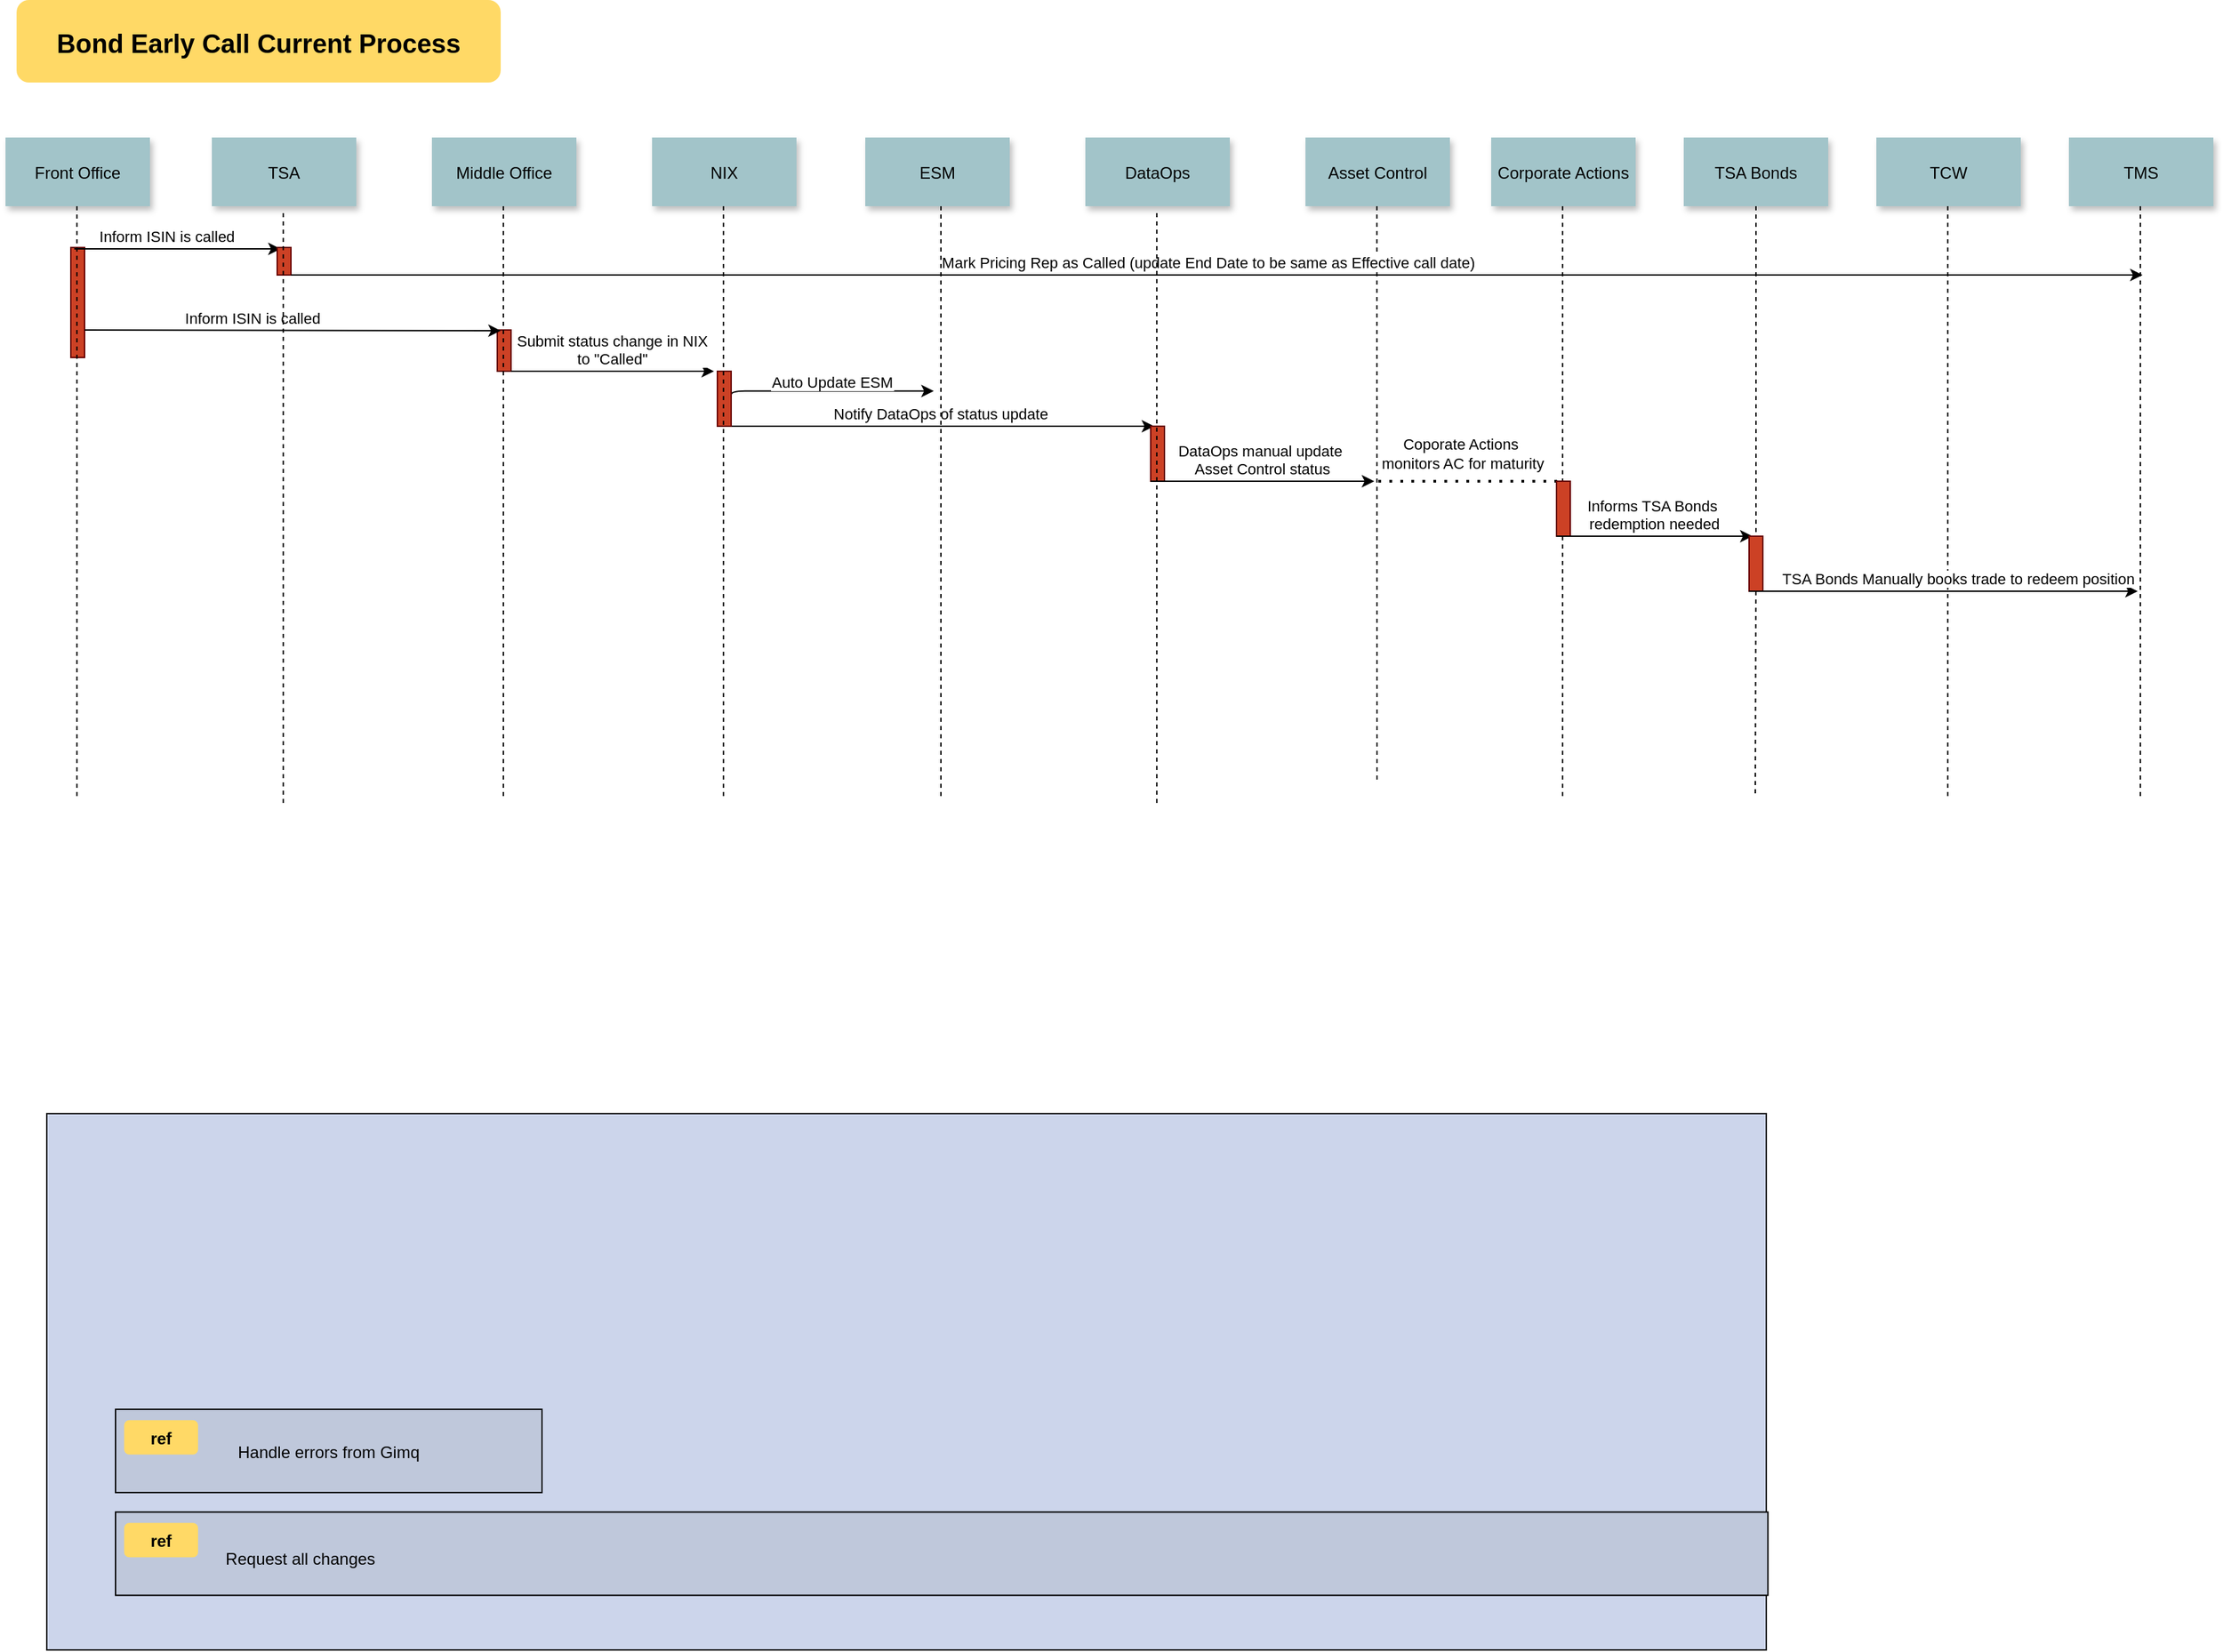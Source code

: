 <mxfile version="25.0.1">
  <diagram name="Page-1" id="9361dd3d-8414-5efd-6122-117bd74ce7a7">
    <mxGraphModel dx="1631" dy="1282" grid="1" gridSize="10" guides="1" tooltips="1" connect="1" arrows="1" fold="1" page="0" pageScale="1.5" pageWidth="826" pageHeight="1169" background="none" math="0" shadow="0">
      <root>
        <mxCell id="0" />
        <mxCell id="1" parent="0" />
        <mxCell id="20" value="" style="fillColor=#CCD5EB" parent="1" vertex="1">
          <mxGeometry x="130" y="770" width="1250" height="390" as="geometry" />
        </mxCell>
        <mxCell id="2" value="" style="fillColor=#CC4125;strokeColor=#660000" parent="1" vertex="1">
          <mxGeometry x="147.5" y="140" width="10" height="80" as="geometry" />
        </mxCell>
        <mxCell id="4" value="Front Office" style="shadow=1;fillColor=#A2C4C9;strokeColor=none" parent="1" vertex="1">
          <mxGeometry x="100" y="60" width="105" height="50" as="geometry" />
        </mxCell>
        <mxCell id="6" value="" style="fillColor=#CC4125;strokeColor=#660000" parent="1" vertex="1">
          <mxGeometry x="457.5" y="200" width="10" height="30" as="geometry" />
        </mxCell>
        <mxCell id="7" value="Middle Office" style="shadow=1;fillColor=#A2C4C9;strokeColor=none" parent="1" vertex="1">
          <mxGeometry x="410" y="60" width="105" height="50" as="geometry" />
        </mxCell>
        <mxCell id="9" value="Inform ISIN is called" style="edgeStyle=none;verticalLabelPosition=top;verticalAlign=bottom" parent="1" edge="1">
          <mxGeometry width="100" height="100" as="geometry">
            <mxPoint x="157.5" y="200" as="sourcePoint" />
            <mxPoint x="460" y="200.5" as="targetPoint" />
            <mxPoint x="-29" as="offset" />
          </mxGeometry>
        </mxCell>
        <mxCell id="15" value="NIX" style="shadow=1;fillColor=#A2C4C9;strokeColor=none" parent="1" vertex="1">
          <mxGeometry x="570.004" y="60.0" width="105" height="50" as="geometry" />
        </mxCell>
        <mxCell id="19" value="Submit status change in NIX&#xa;to &quot;Called&quot;" style="edgeStyle=elbowEdgeStyle;elbow=vertical;verticalLabelPosition=top;verticalAlign=bottom" parent="1" source="6" edge="1">
          <mxGeometry x="350" y="290" width="100" height="100" as="geometry">
            <mxPoint x="445" y="390" as="sourcePoint" />
            <mxPoint x="615" y="230" as="targetPoint" />
            <Array as="points">
              <mxPoint x="565" y="230" />
            </Array>
          </mxGeometry>
        </mxCell>
        <mxCell id="22" value="ESM" style="shadow=1;fillColor=#A2C4C9;strokeColor=none" parent="1" vertex="1">
          <mxGeometry x="725" y="60" width="105" height="50" as="geometry" />
        </mxCell>
        <mxCell id="24" value="Asset Control" style="shadow=1;fillColor=#A2C4C9;strokeColor=none" parent="1" vertex="1">
          <mxGeometry x="1045" y="60" width="105" height="50" as="geometry" />
        </mxCell>
        <mxCell id="30" value="Corporate Actions" style="shadow=1;fillColor=#A2C4C9;strokeColor=none" parent="1" vertex="1">
          <mxGeometry x="1180" y="60" width="105" height="50" as="geometry" />
        </mxCell>
        <mxCell id="64" value="TSA Bonds" style="shadow=1;fillColor=#A2C4C9;strokeColor=none" parent="1" vertex="1">
          <mxGeometry x="1320" y="60" width="105" height="50" as="geometry" />
        </mxCell>
        <mxCell id="65" value="" style="edgeStyle=none;endArrow=none;dashed=1" parent="1" source="iOA3DIFbuAMESOnTib9M-123" edge="1">
          <mxGeometry x="1174.071" y="210" width="100" height="100" as="geometry">
            <mxPoint x="1247.5" y="115" as="sourcePoint" />
            <mxPoint x="1372" y="540" as="targetPoint" />
          </mxGeometry>
        </mxCell>
        <mxCell id="71" value="Bond Early Call Current Process" style="rounded=1;fontStyle=1;fillColor=#FFD966;strokeColor=none;fontSize=19;" parent="1" vertex="1">
          <mxGeometry x="108.06" y="-40" width="351.94" height="60" as="geometry" />
        </mxCell>
        <mxCell id="74" value="Handle errors from Gimq" style="fillColor=#BFC8DB" parent="1" vertex="1">
          <mxGeometry x="180" y="985" width="310" height="60.556" as="geometry" />
        </mxCell>
        <mxCell id="75" value="ref" style="rounded=1;fontStyle=1;fillColor=#FFD966;strokeColor=none" parent="1" vertex="1">
          <mxGeometry x="186.25" y="992.894" width="53.75" height="25" as="geometry" />
        </mxCell>
        <mxCell id="76" value="" style="align=left;fillColor=#BFC8DB" parent="1" vertex="1">
          <mxGeometry x="180.0" y="1059.722" width="1201.194" height="60.556" as="geometry" />
        </mxCell>
        <mxCell id="77" value="ref" style="rounded=1;fontStyle=1;fillColor=#FFD966;strokeColor=none" parent="1" vertex="1">
          <mxGeometry x="186.25" y="1067.616" width="53.75" height="25" as="geometry" />
        </mxCell>
        <mxCell id="78" value="Request all changes" style="text;align=left" parent="1" vertex="1">
          <mxGeometry x="258.056" y="1080.116" width="351.806" height="26" as="geometry" />
        </mxCell>
        <mxCell id="iOA3DIFbuAMESOnTib9M-90" value="Auto Update ESM" style="edgeStyle=elbowEdgeStyle;elbow=vertical;verticalLabelPosition=top;verticalAlign=bottom;exitX=1;exitY=0.5;exitDx=0;exitDy=0;" edge="1" parent="1" source="iOA3DIFbuAMESOnTib9M-102">
          <mxGeometry x="350" y="290" width="100" height="100" as="geometry">
            <mxPoint x="604.78" y="244.41" as="sourcePoint" />
            <mxPoint x="774.78" y="244.41" as="targetPoint" />
            <Array as="points">
              <mxPoint x="721.78" y="244.41" />
            </Array>
          </mxGeometry>
        </mxCell>
        <mxCell id="iOA3DIFbuAMESOnTib9M-92" value="DataOps" style="shadow=1;fillColor=#A2C4C9;strokeColor=none" vertex="1" parent="1">
          <mxGeometry x="885" y="60" width="105" height="50" as="geometry" />
        </mxCell>
        <mxCell id="iOA3DIFbuAMESOnTib9M-94" value="Notify DataOps of status update" style="edgeStyle=elbowEdgeStyle;elbow=vertical;verticalLabelPosition=top;verticalAlign=bottom;exitX=0.75;exitY=1;exitDx=0;exitDy=0;" edge="1" parent="1" source="iOA3DIFbuAMESOnTib9M-102">
          <mxGeometry width="100" height="100" as="geometry">
            <mxPoint x="608.75" y="270" as="sourcePoint" />
            <mxPoint x="935" y="270" as="targetPoint" />
            <Array as="points" />
            <mxPoint as="offset" />
          </mxGeometry>
        </mxCell>
        <mxCell id="iOA3DIFbuAMESOnTib9M-98" value="" style="fillColor=#CC4125;strokeColor=#660000" vertex="1" parent="1">
          <mxGeometry x="932.5" y="270" width="10" height="40" as="geometry" />
        </mxCell>
        <mxCell id="iOA3DIFbuAMESOnTib9M-102" value="" style="fillColor=#CC4125;strokeColor=#660000" vertex="1" parent="1">
          <mxGeometry x="617.5" y="230" width="10" height="40" as="geometry" />
        </mxCell>
        <mxCell id="iOA3DIFbuAMESOnTib9M-105" value="DataOps manual update &#xa;Asset Control status" style="edgeStyle=elbowEdgeStyle;elbow=vertical;verticalLabelPosition=top;verticalAlign=bottom" edge="1" parent="1">
          <mxGeometry x="350" y="290" width="100" height="100" as="geometry">
            <mxPoint x="932.5" y="310" as="sourcePoint" />
            <mxPoint x="1095" y="310" as="targetPoint" />
            <Array as="points">
              <mxPoint x="1049.5" y="310" />
            </Array>
          </mxGeometry>
        </mxCell>
        <mxCell id="iOA3DIFbuAMESOnTib9M-106" value="" style="edgeStyle=none;endArrow=none;dashed=1" edge="1" parent="1">
          <mxGeometry x="376.571" y="339.697" width="100" height="100" as="geometry">
            <mxPoint x="1096.91" y="110" as="sourcePoint" />
            <mxPoint x="1097" y="530" as="targetPoint" />
          </mxGeometry>
        </mxCell>
        <mxCell id="iOA3DIFbuAMESOnTib9M-107" value="TSA" style="shadow=1;fillColor=#A2C4C9;strokeColor=none" vertex="1" parent="1">
          <mxGeometry x="250" y="60" width="105" height="50" as="geometry" />
        </mxCell>
        <mxCell id="iOA3DIFbuAMESOnTib9M-109" value="TCW" style="shadow=1;fillColor=#A2C4C9;strokeColor=none" vertex="1" parent="1">
          <mxGeometry x="1460" y="60" width="105" height="50" as="geometry" />
        </mxCell>
        <mxCell id="iOA3DIFbuAMESOnTib9M-110" value="TMS" style="shadow=1;fillColor=#A2C4C9;strokeColor=none" vertex="1" parent="1">
          <mxGeometry x="1600" y="60" width="105" height="50" as="geometry" />
        </mxCell>
        <mxCell id="iOA3DIFbuAMESOnTib9M-111" value="Inform ISIN is called " style="edgeStyle=none;verticalLabelPosition=top;verticalAlign=bottom" edge="1" parent="1">
          <mxGeometry width="100" height="100" as="geometry">
            <mxPoint x="150" y="141" as="sourcePoint" />
            <mxPoint x="300" y="141" as="targetPoint" />
            <mxPoint x="-6" as="offset" />
          </mxGeometry>
        </mxCell>
        <mxCell id="iOA3DIFbuAMESOnTib9M-113" value="" style="fillColor=#CC4125;strokeColor=#660000" vertex="1" parent="1">
          <mxGeometry x="297.5" y="140" width="10" height="20" as="geometry" />
        </mxCell>
        <mxCell id="iOA3DIFbuAMESOnTib9M-115" value="Mark Pricing Rep as Called (update End Date to be same as Effective call date)" style="edgeStyle=none;verticalLabelPosition=top;verticalAlign=bottom" edge="1" parent="1">
          <mxGeometry width="100" height="100" as="geometry">
            <mxPoint x="307.5" y="160" as="sourcePoint" />
            <mxPoint x="1653.529" y="160" as="targetPoint" />
            <mxPoint x="-6" as="offset" />
          </mxGeometry>
        </mxCell>
        <mxCell id="iOA3DIFbuAMESOnTib9M-116" value="" style="edgeStyle=none;endArrow=none;dashed=1" edge="1" parent="1">
          <mxGeometry x="1174.071" y="210" width="100" height="100" as="geometry">
            <mxPoint x="1651.91" y="110" as="sourcePoint" />
            <mxPoint x="1651.91" y="540" as="targetPoint" />
          </mxGeometry>
        </mxCell>
        <mxCell id="iOA3DIFbuAMESOnTib9M-117" value="" style="edgeStyle=none;endArrow=none;dashed=1" edge="1" parent="1">
          <mxGeometry x="1174.071" y="210" width="100" height="100" as="geometry">
            <mxPoint x="1511.91" y="110" as="sourcePoint" />
            <mxPoint x="1511.91" y="540" as="targetPoint" />
          </mxGeometry>
        </mxCell>
        <mxCell id="iOA3DIFbuAMESOnTib9M-118" value="Coporate Actions&amp;nbsp;&lt;div&gt;monitors AC for maturity&lt;/div&gt;" style="endArrow=none;dashed=1;html=1;dashPattern=1 3;strokeWidth=2;rounded=0;" edge="1" parent="1">
          <mxGeometry y="20" width="50" height="50" relative="1" as="geometry">
            <mxPoint x="1090" y="310" as="sourcePoint" />
            <mxPoint x="1230" y="310" as="targetPoint" />
            <mxPoint x="-1" as="offset" />
          </mxGeometry>
        </mxCell>
        <mxCell id="iOA3DIFbuAMESOnTib9M-120" value="" style="edgeStyle=none;endArrow=none;dashed=1" edge="1" parent="1">
          <mxGeometry x="1174.071" y="210" width="100" height="100" as="geometry">
            <mxPoint x="1231.91" y="110" as="sourcePoint" />
            <mxPoint x="1231.91" y="540" as="targetPoint" />
          </mxGeometry>
        </mxCell>
        <mxCell id="iOA3DIFbuAMESOnTib9M-121" value="" style="fillColor=#CC4125;strokeColor=#660000" vertex="1" parent="1">
          <mxGeometry x="1227.5" y="310" width="10" height="40" as="geometry" />
        </mxCell>
        <mxCell id="iOA3DIFbuAMESOnTib9M-122" value="Informs TSA Bonds &#xa;redemption needed" style="edgeStyle=elbowEdgeStyle;elbow=vertical;verticalLabelPosition=top;verticalAlign=bottom" edge="1" parent="1">
          <mxGeometry x="350" y="290" width="100" height="100" as="geometry">
            <mxPoint x="1227.5" y="350" as="sourcePoint" />
            <mxPoint x="1370" y="350" as="targetPoint" />
            <Array as="points">
              <mxPoint x="1344.5" y="350" />
            </Array>
          </mxGeometry>
        </mxCell>
        <mxCell id="iOA3DIFbuAMESOnTib9M-124" value="" style="edgeStyle=none;endArrow=none;dashed=1" edge="1" parent="1" source="64" target="iOA3DIFbuAMESOnTib9M-123">
          <mxGeometry x="1174.071" y="210" width="100" height="100" as="geometry">
            <mxPoint x="1372" y="110" as="sourcePoint" />
            <mxPoint x="1372" y="540" as="targetPoint" />
          </mxGeometry>
        </mxCell>
        <mxCell id="iOA3DIFbuAMESOnTib9M-123" value="" style="fillColor=#CC4125;strokeColor=#660000" vertex="1" parent="1">
          <mxGeometry x="1367.5" y="350" width="10" height="40" as="geometry" />
        </mxCell>
        <mxCell id="iOA3DIFbuAMESOnTib9M-125" value="TSA Bonds Manually books trade to redeem position" style="edgeStyle=elbowEdgeStyle;elbow=vertical;verticalLabelPosition=top;verticalAlign=bottom" edge="1" parent="1">
          <mxGeometry width="100" height="100" as="geometry">
            <mxPoint x="1367.5" y="390" as="sourcePoint" />
            <mxPoint x="1650" y="390" as="targetPoint" />
            <Array as="points">
              <mxPoint x="1484.5" y="390" />
            </Array>
            <mxPoint x="11" as="offset" />
          </mxGeometry>
        </mxCell>
        <mxCell id="iOA3DIFbuAMESOnTib9M-126" value="" style="edgeStyle=none;endArrow=none;dashed=1" edge="1" parent="1">
          <mxGeometry x="1174.071" y="210" width="100" height="100" as="geometry">
            <mxPoint x="151.91" y="110" as="sourcePoint" />
            <mxPoint x="151.91" y="540" as="targetPoint" />
          </mxGeometry>
        </mxCell>
        <mxCell id="iOA3DIFbuAMESOnTib9M-127" value="" style="edgeStyle=none;endArrow=none;dashed=1" edge="1" parent="1">
          <mxGeometry x="1174.071" y="210" width="100" height="100" as="geometry">
            <mxPoint x="301.91" y="115" as="sourcePoint" />
            <mxPoint x="301.91" y="545" as="targetPoint" />
          </mxGeometry>
        </mxCell>
        <mxCell id="iOA3DIFbuAMESOnTib9M-128" value="" style="edgeStyle=none;endArrow=none;dashed=1" edge="1" parent="1">
          <mxGeometry x="1174.071" y="210" width="100" height="100" as="geometry">
            <mxPoint x="621.91" y="110" as="sourcePoint" />
            <mxPoint x="621.91" y="540" as="targetPoint" />
          </mxGeometry>
        </mxCell>
        <mxCell id="iOA3DIFbuAMESOnTib9M-129" value="" style="edgeStyle=none;endArrow=none;dashed=1" edge="1" parent="1">
          <mxGeometry x="1174.071" y="210" width="100" height="100" as="geometry">
            <mxPoint x="461.91" y="110" as="sourcePoint" />
            <mxPoint x="461.91" y="540" as="targetPoint" />
          </mxGeometry>
        </mxCell>
        <mxCell id="iOA3DIFbuAMESOnTib9M-130" value="" style="edgeStyle=none;endArrow=none;dashed=1" edge="1" parent="1">
          <mxGeometry x="1174.071" y="210" width="100" height="100" as="geometry">
            <mxPoint x="780.01" y="110" as="sourcePoint" />
            <mxPoint x="780.01" y="540" as="targetPoint" />
          </mxGeometry>
        </mxCell>
        <mxCell id="iOA3DIFbuAMESOnTib9M-131" value="" style="edgeStyle=none;endArrow=none;dashed=1" edge="1" parent="1">
          <mxGeometry x="1174.071" y="210" width="100" height="100" as="geometry">
            <mxPoint x="936.91" y="115" as="sourcePoint" />
            <mxPoint x="936.91" y="545" as="targetPoint" />
          </mxGeometry>
        </mxCell>
      </root>
    </mxGraphModel>
  </diagram>
</mxfile>
